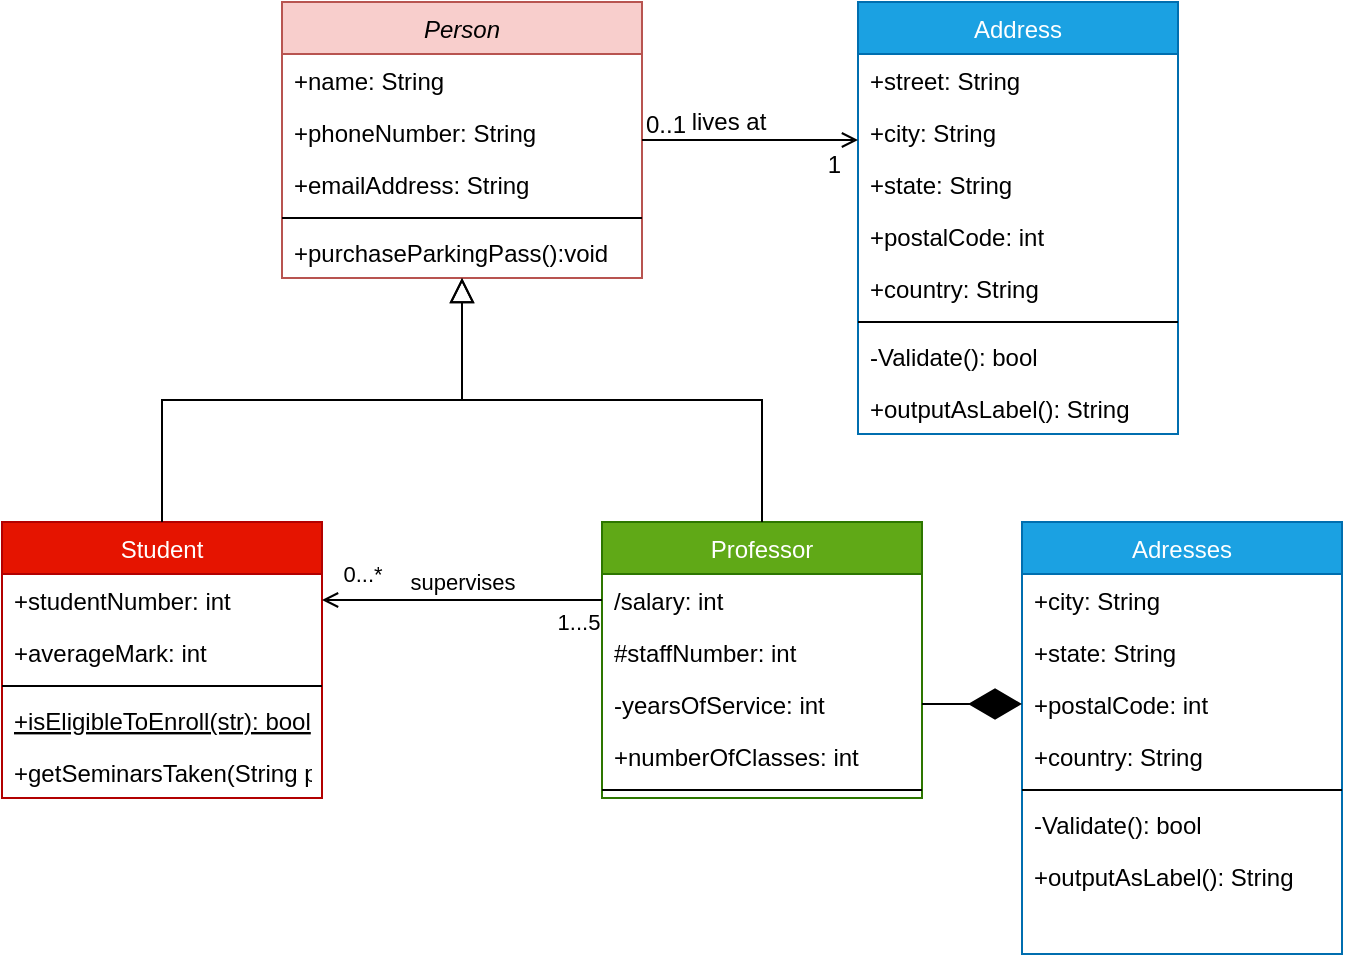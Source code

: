 <mxfile>
    <diagram id="n4RG28VcgyLvL5a97sLb" name="Page-1">
        <mxGraphModel dx="908" dy="515" grid="1" gridSize="10" guides="1" tooltips="1" connect="1" arrows="1" fold="1" page="1" pageScale="1" pageWidth="827" pageHeight="1169" math="0" shadow="0">
            <root>
                <mxCell id="pzczP67oPYf6B7buiO8z-0"/>
                <mxCell id="pzczP67oPYf6B7buiO8z-1" parent="pzczP67oPYf6B7buiO8z-0"/>
                <mxCell id="pzczP67oPYf6B7buiO8z-2" value="Person" style="swimlane;fontStyle=2;align=center;verticalAlign=top;childLayout=stackLayout;horizontal=1;startSize=26;horizontalStack=0;resizeParent=1;resizeLast=0;collapsible=1;marginBottom=0;rounded=0;shadow=0;strokeWidth=1;fillColor=#f8cecc;strokeColor=#b85450;" parent="pzczP67oPYf6B7buiO8z-1" vertex="1">
                    <mxGeometry x="200" y="20" width="180" height="138" as="geometry">
                        <mxRectangle x="230" y="140" width="160" height="26" as="alternateBounds"/>
                    </mxGeometry>
                </mxCell>
                <mxCell id="pzczP67oPYf6B7buiO8z-3" value="+name: String" style="text;align=left;verticalAlign=top;spacingLeft=4;spacingRight=4;overflow=hidden;rotatable=0;points=[[0,0.5],[1,0.5]];portConstraint=eastwest;" parent="pzczP67oPYf6B7buiO8z-2" vertex="1">
                    <mxGeometry y="26" width="180" height="26" as="geometry"/>
                </mxCell>
                <mxCell id="pzczP67oPYf6B7buiO8z-4" value="+phoneNumber: String" style="text;align=left;verticalAlign=top;spacingLeft=4;spacingRight=4;overflow=hidden;rotatable=0;points=[[0,0.5],[1,0.5]];portConstraint=eastwest;rounded=0;shadow=0;html=0;" parent="pzczP67oPYf6B7buiO8z-2" vertex="1">
                    <mxGeometry y="52" width="180" height="26" as="geometry"/>
                </mxCell>
                <mxCell id="pzczP67oPYf6B7buiO8z-5" value="+emailAddress: String" style="text;align=left;verticalAlign=top;spacingLeft=4;spacingRight=4;overflow=hidden;rotatable=0;points=[[0,0.5],[1,0.5]];portConstraint=eastwest;rounded=0;shadow=0;html=0;" parent="pzczP67oPYf6B7buiO8z-2" vertex="1">
                    <mxGeometry y="78" width="180" height="26" as="geometry"/>
                </mxCell>
                <mxCell id="pzczP67oPYf6B7buiO8z-6" value="" style="line;html=1;strokeWidth=1;align=left;verticalAlign=middle;spacingTop=-1;spacingLeft=3;spacingRight=3;rotatable=0;labelPosition=right;points=[];portConstraint=eastwest;" parent="pzczP67oPYf6B7buiO8z-2" vertex="1">
                    <mxGeometry y="104" width="180" height="8" as="geometry"/>
                </mxCell>
                <mxCell id="pzczP67oPYf6B7buiO8z-7" value="+purchaseParkingPass():void" style="text;align=left;verticalAlign=top;spacingLeft=4;spacingRight=4;overflow=hidden;rotatable=0;points=[[0,0.5],[1,0.5]];portConstraint=eastwest;" parent="pzczP67oPYf6B7buiO8z-2" vertex="1">
                    <mxGeometry y="112" width="180" height="26" as="geometry"/>
                </mxCell>
                <mxCell id="pzczP67oPYf6B7buiO8z-8" value="Student" style="swimlane;fontStyle=0;align=center;verticalAlign=top;childLayout=stackLayout;horizontal=1;startSize=26;horizontalStack=0;resizeParent=1;resizeLast=0;collapsible=1;marginBottom=0;rounded=0;shadow=0;strokeWidth=1;fillColor=#e51400;strokeColor=#B20000;fontColor=#ffffff;" parent="pzczP67oPYf6B7buiO8z-1" vertex="1">
                    <mxGeometry x="60" y="280" width="160" height="138" as="geometry">
                        <mxRectangle x="130" y="380" width="160" height="26" as="alternateBounds"/>
                    </mxGeometry>
                </mxCell>
                <mxCell id="pzczP67oPYf6B7buiO8z-9" value="+studentNumber: int" style="text;align=left;verticalAlign=top;spacingLeft=4;spacingRight=4;overflow=hidden;rotatable=0;points=[[0,0.5],[1,0.5]];portConstraint=eastwest;fontStyle=0" parent="pzczP67oPYf6B7buiO8z-8" vertex="1">
                    <mxGeometry y="26" width="160" height="26" as="geometry"/>
                </mxCell>
                <mxCell id="pzczP67oPYf6B7buiO8z-10" value="+averageMark: int" style="text;align=left;verticalAlign=top;spacingLeft=4;spacingRight=4;overflow=hidden;rotatable=0;points=[[0,0.5],[1,0.5]];portConstraint=eastwest;rounded=0;shadow=0;html=0;" parent="pzczP67oPYf6B7buiO8z-8" vertex="1">
                    <mxGeometry y="52" width="160" height="26" as="geometry"/>
                </mxCell>
                <mxCell id="pzczP67oPYf6B7buiO8z-11" value="" style="line;html=1;strokeWidth=1;align=left;verticalAlign=middle;spacingTop=-1;spacingLeft=3;spacingRight=3;rotatable=0;labelPosition=right;points=[];portConstraint=eastwest;" parent="pzczP67oPYf6B7buiO8z-8" vertex="1">
                    <mxGeometry y="78" width="160" height="8" as="geometry"/>
                </mxCell>
                <mxCell id="pzczP67oPYf6B7buiO8z-12" value="+isEligibleToEnroll(str): bool" style="text;align=left;verticalAlign=top;spacingLeft=4;spacingRight=4;overflow=hidden;rotatable=0;points=[[0,0.5],[1,0.5]];portConstraint=eastwest;fontStyle=4" parent="pzczP67oPYf6B7buiO8z-8" vertex="1">
                    <mxGeometry y="86" width="160" height="26" as="geometry"/>
                </mxCell>
                <mxCell id="pzczP67oPYf6B7buiO8z-13" value="+getSeminarsTaken(String papa): int" style="text;align=left;verticalAlign=top;spacingLeft=4;spacingRight=4;overflow=hidden;rotatable=0;points=[[0,0.5],[1,0.5]];portConstraint=eastwest;" parent="pzczP67oPYf6B7buiO8z-8" vertex="1">
                    <mxGeometry y="112" width="160" height="26" as="geometry"/>
                </mxCell>
                <mxCell id="pzczP67oPYf6B7buiO8z-14" value="" style="endArrow=block;endSize=10;endFill=0;shadow=0;strokeWidth=1;rounded=0;edgeStyle=elbowEdgeStyle;elbow=vertical;" parent="pzczP67oPYf6B7buiO8z-1" source="pzczP67oPYf6B7buiO8z-8" target="pzczP67oPYf6B7buiO8z-2" edge="1">
                    <mxGeometry width="160" relative="1" as="geometry">
                        <mxPoint x="180" y="103" as="sourcePoint"/>
                        <mxPoint x="180" y="103" as="targetPoint"/>
                    </mxGeometry>
                </mxCell>
                <mxCell id="pzczP67oPYf6B7buiO8z-15" value="Professor" style="swimlane;fontStyle=0;align=center;verticalAlign=top;childLayout=stackLayout;horizontal=1;startSize=26;horizontalStack=0;resizeParent=1;resizeLast=0;collapsible=1;marginBottom=0;rounded=0;shadow=0;strokeWidth=1;fillColor=#60a917;strokeColor=#2D7600;fontColor=#ffffff;" parent="pzczP67oPYf6B7buiO8z-1" vertex="1">
                    <mxGeometry x="360" y="280" width="160" height="138" as="geometry">
                        <mxRectangle x="340" y="380" width="170" height="26" as="alternateBounds"/>
                    </mxGeometry>
                </mxCell>
                <mxCell id="pzczP67oPYf6B7buiO8z-16" value="/salary: int" style="text;align=left;verticalAlign=top;spacingLeft=4;spacingRight=4;overflow=hidden;rotatable=0;points=[[0,0.5],[1,0.5]];portConstraint=eastwest;" parent="pzczP67oPYf6B7buiO8z-15" vertex="1">
                    <mxGeometry y="26" width="160" height="26" as="geometry"/>
                </mxCell>
                <mxCell id="JW6PrNe1bxVS56QCjVLZ-0" value="#staffNumber: int" style="text;align=left;verticalAlign=top;spacingLeft=4;spacingRight=4;overflow=hidden;rotatable=0;points=[[0,0.5],[1,0.5]];portConstraint=eastwest;" parent="pzczP67oPYf6B7buiO8z-15" vertex="1">
                    <mxGeometry y="52" width="160" height="26" as="geometry"/>
                </mxCell>
                <mxCell id="aZciTYqOEJMMC_ZfQV8L-3" value="-yearsOfService: int" style="text;align=left;verticalAlign=top;spacingLeft=4;spacingRight=4;overflow=hidden;rotatable=0;points=[[0,0.5],[1,0.5]];portConstraint=eastwest;" parent="pzczP67oPYf6B7buiO8z-15" vertex="1">
                    <mxGeometry y="78" width="160" height="26" as="geometry"/>
                </mxCell>
                <mxCell id="aZciTYqOEJMMC_ZfQV8L-4" value="+numberOfClasses: int" style="text;align=left;verticalAlign=top;spacingLeft=4;spacingRight=4;overflow=hidden;rotatable=0;points=[[0,0.5],[1,0.5]];portConstraint=eastwest;" parent="pzczP67oPYf6B7buiO8z-15" vertex="1">
                    <mxGeometry y="104" width="160" height="26" as="geometry"/>
                </mxCell>
                <mxCell id="pzczP67oPYf6B7buiO8z-17" value="" style="line;html=1;strokeWidth=1;align=left;verticalAlign=middle;spacingTop=-1;spacingLeft=3;spacingRight=3;rotatable=0;labelPosition=right;points=[];portConstraint=eastwest;" parent="pzczP67oPYf6B7buiO8z-15" vertex="1">
                    <mxGeometry y="130" width="160" height="8" as="geometry"/>
                </mxCell>
                <mxCell id="pzczP67oPYf6B7buiO8z-18" value="" style="endArrow=block;endSize=10;endFill=0;shadow=0;strokeWidth=1;rounded=0;edgeStyle=elbowEdgeStyle;elbow=vertical;" parent="pzczP67oPYf6B7buiO8z-1" source="pzczP67oPYf6B7buiO8z-15" target="pzczP67oPYf6B7buiO8z-2" edge="1">
                    <mxGeometry width="160" relative="1" as="geometry">
                        <mxPoint x="190" y="273" as="sourcePoint"/>
                        <mxPoint x="290" y="171" as="targetPoint"/>
                    </mxGeometry>
                </mxCell>
                <mxCell id="pzczP67oPYf6B7buiO8z-19" value="Address" style="swimlane;fontStyle=0;align=center;verticalAlign=top;childLayout=stackLayout;horizontal=1;startSize=26;horizontalStack=0;resizeParent=1;resizeLast=0;collapsible=1;marginBottom=0;rounded=0;shadow=0;strokeWidth=1;fillColor=#1ba1e2;strokeColor=#006EAF;fontColor=#ffffff;" parent="pzczP67oPYf6B7buiO8z-1" vertex="1">
                    <mxGeometry x="488" y="20" width="160" height="216" as="geometry">
                        <mxRectangle x="550" y="140" width="160" height="26" as="alternateBounds"/>
                    </mxGeometry>
                </mxCell>
                <mxCell id="pzczP67oPYf6B7buiO8z-20" value="+street: String" style="text;align=left;verticalAlign=top;spacingLeft=4;spacingRight=4;overflow=hidden;rotatable=0;points=[[0,0.5],[1,0.5]];portConstraint=eastwest;" parent="pzczP67oPYf6B7buiO8z-19" vertex="1">
                    <mxGeometry y="26" width="160" height="26" as="geometry"/>
                </mxCell>
                <mxCell id="pzczP67oPYf6B7buiO8z-21" value="+city: String" style="text;align=left;verticalAlign=top;spacingLeft=4;spacingRight=4;overflow=hidden;rotatable=0;points=[[0,0.5],[1,0.5]];portConstraint=eastwest;rounded=0;shadow=0;html=0;" parent="pzczP67oPYf6B7buiO8z-19" vertex="1">
                    <mxGeometry y="52" width="160" height="26" as="geometry"/>
                </mxCell>
                <mxCell id="pzczP67oPYf6B7buiO8z-22" value="+state: String" style="text;align=left;verticalAlign=top;spacingLeft=4;spacingRight=4;overflow=hidden;rotatable=0;points=[[0,0.5],[1,0.5]];portConstraint=eastwest;rounded=0;shadow=0;html=0;" parent="pzczP67oPYf6B7buiO8z-19" vertex="1">
                    <mxGeometry y="78" width="160" height="26" as="geometry"/>
                </mxCell>
                <mxCell id="pzczP67oPYf6B7buiO8z-23" value="+postalCode: int" style="text;align=left;verticalAlign=top;spacingLeft=4;spacingRight=4;overflow=hidden;rotatable=0;points=[[0,0.5],[1,0.5]];portConstraint=eastwest;rounded=0;shadow=0;html=0;" parent="pzczP67oPYf6B7buiO8z-19" vertex="1">
                    <mxGeometry y="104" width="160" height="26" as="geometry"/>
                </mxCell>
                <mxCell id="pzczP67oPYf6B7buiO8z-24" value="+country: String" style="text;align=left;verticalAlign=top;spacingLeft=4;spacingRight=4;overflow=hidden;rotatable=0;points=[[0,0.5],[1,0.5]];portConstraint=eastwest;rounded=0;shadow=0;html=0;" parent="pzczP67oPYf6B7buiO8z-19" vertex="1">
                    <mxGeometry y="130" width="160" height="26" as="geometry"/>
                </mxCell>
                <mxCell id="pzczP67oPYf6B7buiO8z-25" value="" style="line;html=1;strokeWidth=1;align=left;verticalAlign=middle;spacingTop=-1;spacingLeft=3;spacingRight=3;rotatable=0;labelPosition=right;points=[];portConstraint=eastwest;" parent="pzczP67oPYf6B7buiO8z-19" vertex="1">
                    <mxGeometry y="156" width="160" height="8" as="geometry"/>
                </mxCell>
                <mxCell id="pzczP67oPYf6B7buiO8z-26" value="-Validate(): bool" style="text;align=left;verticalAlign=top;spacingLeft=4;spacingRight=4;overflow=hidden;rotatable=0;points=[[0,0.5],[1,0.5]];portConstraint=eastwest;" parent="pzczP67oPYf6B7buiO8z-19" vertex="1">
                    <mxGeometry y="164" width="160" height="26" as="geometry"/>
                </mxCell>
                <mxCell id="pzczP67oPYf6B7buiO8z-27" value="+outputAsLabel(): String" style="text;align=left;verticalAlign=top;spacingLeft=4;spacingRight=4;overflow=hidden;rotatable=0;points=[[0,0.5],[1,0.5]];portConstraint=eastwest;" parent="pzczP67oPYf6B7buiO8z-19" vertex="1">
                    <mxGeometry y="190" width="160" height="26" as="geometry"/>
                </mxCell>
                <mxCell id="pzczP67oPYf6B7buiO8z-28" value="" style="endArrow=open;shadow=0;strokeWidth=1;rounded=0;endFill=1;edgeStyle=elbowEdgeStyle;elbow=vertical;" parent="pzczP67oPYf6B7buiO8z-1" source="pzczP67oPYf6B7buiO8z-2" target="pzczP67oPYf6B7buiO8z-19" edge="1">
                    <mxGeometry x="0.5" y="41" relative="1" as="geometry">
                        <mxPoint x="360" y="92" as="sourcePoint"/>
                        <mxPoint x="520" y="92" as="targetPoint"/>
                        <mxPoint x="-40" y="32" as="offset"/>
                    </mxGeometry>
                </mxCell>
                <mxCell id="pzczP67oPYf6B7buiO8z-29" value="0..1" style="resizable=0;align=left;verticalAlign=bottom;labelBackgroundColor=none;fontSize=12;" parent="pzczP67oPYf6B7buiO8z-28" connectable="0" vertex="1">
                    <mxGeometry x="-1" relative="1" as="geometry">
                        <mxPoint y="1" as="offset"/>
                    </mxGeometry>
                </mxCell>
                <mxCell id="pzczP67oPYf6B7buiO8z-30" value="1" style="resizable=0;align=right;verticalAlign=bottom;labelBackgroundColor=none;fontSize=12;" parent="pzczP67oPYf6B7buiO8z-28" connectable="0" vertex="1">
                    <mxGeometry x="1" relative="1" as="geometry">
                        <mxPoint x="-7" y="21" as="offset"/>
                    </mxGeometry>
                </mxCell>
                <mxCell id="pzczP67oPYf6B7buiO8z-31" value="lives at" style="text;html=1;resizable=0;points=[];;align=center;verticalAlign=middle;labelBackgroundColor=none;rounded=0;shadow=0;strokeWidth=1;fontSize=12;" parent="pzczP67oPYf6B7buiO8z-28" vertex="1" connectable="0">
                    <mxGeometry x="0.5" y="49" relative="1" as="geometry">
                        <mxPoint x="-38" y="40" as="offset"/>
                    </mxGeometry>
                </mxCell>
                <mxCell id="aZciTYqOEJMMC_ZfQV8L-0" value="supervises" style="edgeStyle=orthogonalEdgeStyle;rounded=0;orthogonalLoop=1;jettySize=auto;html=1;entryX=1;entryY=0.5;entryDx=0;entryDy=0;endArrow=open;endFill=0;" parent="pzczP67oPYf6B7buiO8z-1" source="pzczP67oPYf6B7buiO8z-16" target="pzczP67oPYf6B7buiO8z-9" edge="1">
                    <mxGeometry y="-9" relative="1" as="geometry">
                        <mxPoint as="offset"/>
                    </mxGeometry>
                </mxCell>
                <mxCell id="aZciTYqOEJMMC_ZfQV8L-1" value="0...*" style="edgeLabel;html=1;align=center;verticalAlign=middle;resizable=0;points=[];" parent="aZciTYqOEJMMC_ZfQV8L-0" vertex="1" connectable="0">
                    <mxGeometry x="0.886" y="-2" relative="1" as="geometry">
                        <mxPoint x="12" y="-11" as="offset"/>
                    </mxGeometry>
                </mxCell>
                <mxCell id="aZciTYqOEJMMC_ZfQV8L-2" value="1...5" style="edgeLabel;html=1;align=center;verticalAlign=middle;resizable=0;points=[];" parent="aZciTYqOEJMMC_ZfQV8L-0" vertex="1" connectable="0">
                    <mxGeometry x="-0.829" relative="1" as="geometry">
                        <mxPoint y="11" as="offset"/>
                    </mxGeometry>
                </mxCell>
                <mxCell id="4" value="Adresses" style="swimlane;fontStyle=0;align=center;verticalAlign=top;childLayout=stackLayout;horizontal=1;startSize=26;horizontalStack=0;resizeParent=1;resizeLast=0;collapsible=1;marginBottom=0;rounded=0;shadow=0;strokeWidth=1;fillColor=#1ba1e2;strokeColor=#006EAF;fontColor=#ffffff;" parent="pzczP67oPYf6B7buiO8z-1" vertex="1">
                    <mxGeometry x="570" y="280" width="160" height="216" as="geometry">
                        <mxRectangle x="550" y="140" width="160" height="26" as="alternateBounds"/>
                    </mxGeometry>
                </mxCell>
                <mxCell id="6" value="+city: String" style="text;align=left;verticalAlign=top;spacingLeft=4;spacingRight=4;overflow=hidden;rotatable=0;points=[[0,0.5],[1,0.5]];portConstraint=eastwest;rounded=0;shadow=0;html=0;" parent="4" vertex="1">
                    <mxGeometry y="26" width="160" height="26" as="geometry"/>
                </mxCell>
                <mxCell id="7" value="+state: String" style="text;align=left;verticalAlign=top;spacingLeft=4;spacingRight=4;overflow=hidden;rotatable=0;points=[[0,0.5],[1,0.5]];portConstraint=eastwest;rounded=0;shadow=0;html=0;" parent="4" vertex="1">
                    <mxGeometry y="52" width="160" height="26" as="geometry"/>
                </mxCell>
                <mxCell id="8" value="+postalCode: int" style="text;align=left;verticalAlign=top;spacingLeft=4;spacingRight=4;overflow=hidden;rotatable=0;points=[[0,0.5],[1,0.5]];portConstraint=eastwest;rounded=0;shadow=0;html=0;" parent="4" vertex="1">
                    <mxGeometry y="78" width="160" height="26" as="geometry"/>
                </mxCell>
                <mxCell id="9" value="+country: String" style="text;align=left;verticalAlign=top;spacingLeft=4;spacingRight=4;overflow=hidden;rotatable=0;points=[[0,0.5],[1,0.5]];portConstraint=eastwest;rounded=0;shadow=0;html=0;" parent="4" vertex="1">
                    <mxGeometry y="104" width="160" height="26" as="geometry"/>
                </mxCell>
                <mxCell id="10" value="" style="line;html=1;strokeWidth=1;align=left;verticalAlign=middle;spacingTop=-1;spacingLeft=3;spacingRight=3;rotatable=0;labelPosition=right;points=[];portConstraint=eastwest;" parent="4" vertex="1">
                    <mxGeometry y="130" width="160" height="8" as="geometry"/>
                </mxCell>
                <mxCell id="11" value="-Validate(): bool" style="text;align=left;verticalAlign=top;spacingLeft=4;spacingRight=4;overflow=hidden;rotatable=0;points=[[0,0.5],[1,0.5]];portConstraint=eastwest;" parent="4" vertex="1">
                    <mxGeometry y="138" width="160" height="26" as="geometry"/>
                </mxCell>
                <mxCell id="12" value="+outputAsLabel(): String" style="text;align=left;verticalAlign=top;spacingLeft=4;spacingRight=4;overflow=hidden;rotatable=0;points=[[0,0.5],[1,0.5]];portConstraint=eastwest;" parent="4" vertex="1">
                    <mxGeometry y="164" width="160" height="26" as="geometry"/>
                </mxCell>
                <mxCell id="17" value="" style="endArrow=diamondThin;endFill=1;endSize=24;html=1;entryX=0;entryY=0.5;entryDx=0;entryDy=0;exitX=1;exitY=0.5;exitDx=0;exitDy=0;" parent="pzczP67oPYf6B7buiO8z-1" source="aZciTYqOEJMMC_ZfQV8L-3" target="8" edge="1">
                    <mxGeometry width="160" relative="1" as="geometry">
                        <mxPoint x="300" y="290" as="sourcePoint"/>
                        <mxPoint x="460" y="290" as="targetPoint"/>
                    </mxGeometry>
                </mxCell>
            </root>
        </mxGraphModel>
    </diagram>
</mxfile>